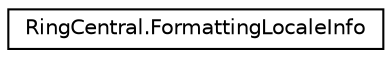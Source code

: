 digraph "Graphical Class Hierarchy"
{
 // LATEX_PDF_SIZE
  edge [fontname="Helvetica",fontsize="10",labelfontname="Helvetica",labelfontsize="10"];
  node [fontname="Helvetica",fontsize="10",shape=record];
  rankdir="LR";
  Node0 [label="RingCentral.FormattingLocaleInfo",height=0.2,width=0.4,color="black", fillcolor="white", style="filled",URL="$classRingCentral_1_1FormattingLocaleInfo.html",tooltip="Formatting language preferences for numbers, dates and currencies"];
}
